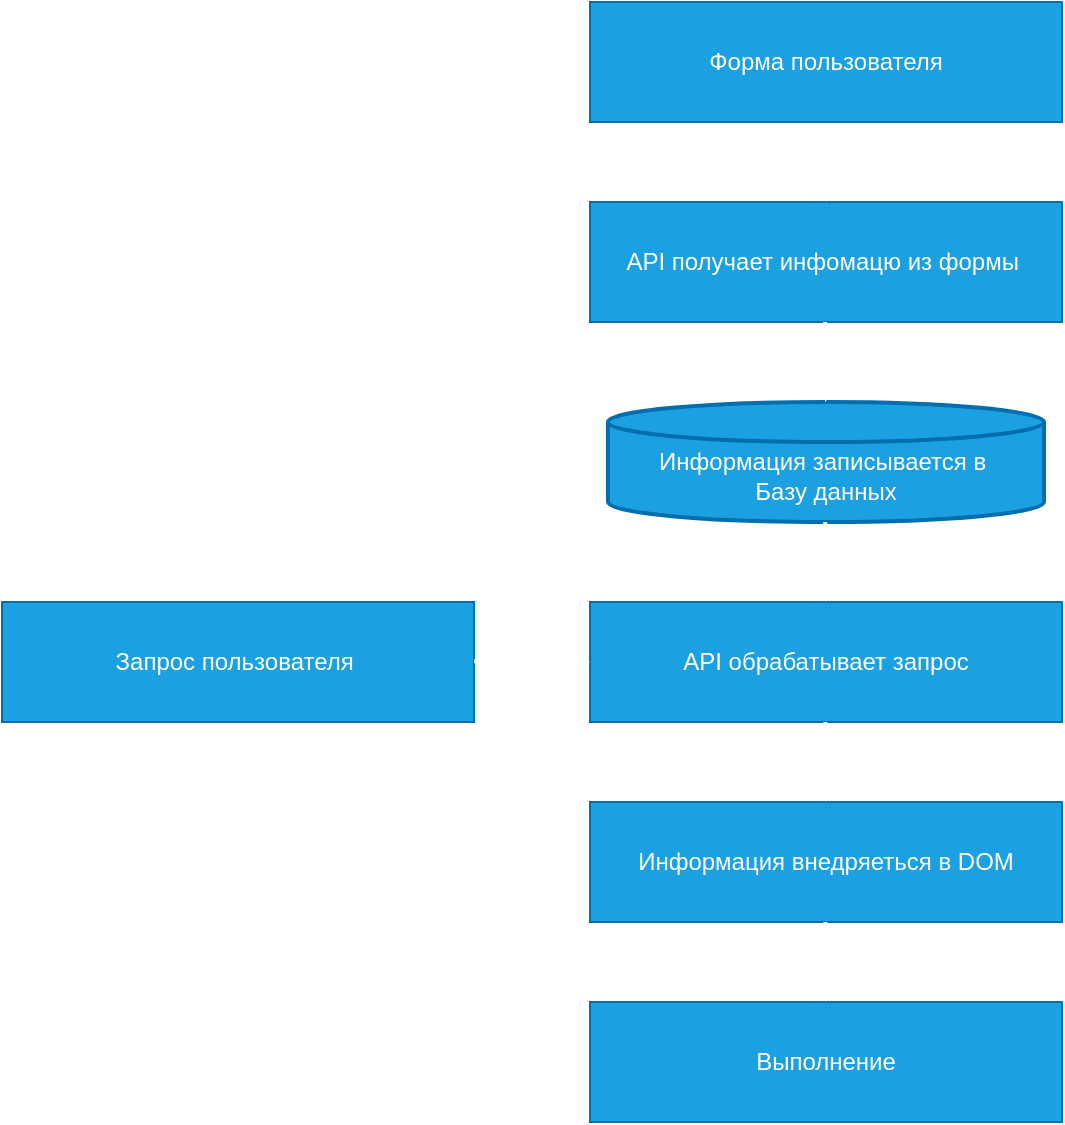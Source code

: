 <mxfile>
    <diagram id="R68SOKEH2wR5LUJzxgqq" name="Страница 1">
        <mxGraphModel dx="905" dy="622" grid="1" gridSize="10" guides="1" tooltips="1" connect="1" arrows="1" fold="1" page="0" pageScale="1" pageWidth="827" pageHeight="1169" background="none" math="0" shadow="0">
            <root>
                <mxCell id="0"/>
                <mxCell id="1" parent="0"/>
                <mxCell id="3" value="API получает инфомацю из формы " style="rounded=0;whiteSpace=wrap;fillColor=#1ba1e2;fontColor=#ffffff;strokeColor=#006EAF;metaEdit=1;fixDash=0;backgroundOutline=0;enumerate=0;comic=0;snapToPoint=0;shadow=0;" parent="1" vertex="1">
                    <mxGeometry x="354" y="190" width="236" height="60" as="geometry"/>
                </mxCell>
                <mxCell id="4" value="API обрабатывает запрос" style="rounded=0;whiteSpace=wrap;fillColor=#1ba1e2;fontColor=#ffffff;strokeColor=#006EAF;metaEdit=1;fixDash=0;backgroundOutline=0;enumerate=0;comic=0;snapToPoint=0;shadow=0;" parent="1" vertex="1">
                    <mxGeometry x="354" y="390" width="236" height="60" as="geometry"/>
                </mxCell>
                <mxCell id="5" value="Информация внедряеться в DOM" style="rounded=0;whiteSpace=wrap;fillColor=#1ba1e2;fontColor=#ffffff;strokeColor=#006EAF;metaEdit=1;fixDash=0;backgroundOutline=0;enumerate=0;comic=0;snapToPoint=0;shadow=0;" parent="1" vertex="1">
                    <mxGeometry x="354" y="490" width="236" height="60" as="geometry"/>
                </mxCell>
                <mxCell id="6" value="Выполнение" style="rounded=0;whiteSpace=wrap;fillColor=#1ba1e2;fontColor=#ffffff;strokeColor=#006EAF;metaEdit=1;fixDash=0;backgroundOutline=0;enumerate=0;comic=0;snapToPoint=0;shadow=0;" parent="1" vertex="1">
                    <mxGeometry x="354" y="590" width="236" height="60" as="geometry"/>
                </mxCell>
                <mxCell id="7" value="Запрос пользователя " style="rounded=0;whiteSpace=wrap;fillColor=#1ba1e2;fontColor=#ffffff;strokeColor=#006EAF;metaEdit=1;fixDash=0;backgroundOutline=0;enumerate=0;comic=0;snapToPoint=0;shadow=0;" parent="1" vertex="1">
                    <mxGeometry x="60" y="390" width="236" height="60" as="geometry"/>
                </mxCell>
                <mxCell id="9" value="&#10;Информация записывается в &#10;Базу данных" style="strokeWidth=2;shape=mxgraph.flowchart.database;whiteSpace=wrap;fillColor=#1ba1e2;fontColor=#ffffff;strokeColor=#006EAF;metaEdit=1;fixDash=0;backgroundOutline=0;enumerate=0;comic=0;snapToPoint=0;shadow=0;" parent="1" vertex="1">
                    <mxGeometry x="363" y="290" width="218" height="60" as="geometry"/>
                </mxCell>
                <mxCell id="11" value="" style="endArrow=classic;endSize=8;startSize=8;jumpSize=7;strokeWidth=2;metaEdit=1;fixDash=0;backgroundOutline=0;enumerate=0;comic=0;snapToPoint=0;shadow=0;strokeColor=#FFFFFF;fillColor=#1ba1e2;" parent="1" edge="1">
                    <mxGeometry width="50" height="50" relative="1" as="geometry">
                        <mxPoint x="471.64" y="150" as="sourcePoint"/>
                        <mxPoint x="472" y="190" as="targetPoint"/>
                    </mxGeometry>
                </mxCell>
                <mxCell id="20" value="" style="endArrow=classic;endSize=8;startSize=8;jumpSize=7;strokeWidth=2;metaEdit=1;fixDash=0;backgroundOutline=0;enumerate=0;comic=0;snapToPoint=0;shadow=0;strokeColor=#FFFFFF;" edge="1" parent="1">
                    <mxGeometry width="50" height="50" relative="1" as="geometry">
                        <mxPoint x="471.5" y="250" as="sourcePoint"/>
                        <mxPoint x="471.86" y="290" as="targetPoint"/>
                    </mxGeometry>
                </mxCell>
                <mxCell id="28" value="" style="endArrow=classic;endSize=8;startSize=8;jumpSize=7;strokeWidth=2;metaEdit=1;fixDash=0;backgroundOutline=0;enumerate=0;comic=0;snapToPoint=0;shadow=0;strokeColor=#FFFFFF;fillColor=#1ba1e2;" edge="1" parent="1">
                    <mxGeometry width="50" height="50" relative="1" as="geometry">
                        <mxPoint x="471.62" y="350" as="sourcePoint"/>
                        <mxPoint x="471.98" y="390.0" as="targetPoint"/>
                    </mxGeometry>
                </mxCell>
                <mxCell id="29" value="" style="endArrow=classic;endSize=8;startSize=8;jumpSize=7;strokeWidth=2;metaEdit=1;fixDash=0;backgroundOutline=0;enumerate=0;comic=0;snapToPoint=0;shadow=0;strokeColor=#FFFFFF;fillColor=#1ba1e2;" edge="1" parent="1">
                    <mxGeometry width="50" height="50" relative="1" as="geometry">
                        <mxPoint x="471.62" y="450" as="sourcePoint"/>
                        <mxPoint x="471.98" y="490.0" as="targetPoint"/>
                    </mxGeometry>
                </mxCell>
                <mxCell id="30" value="" style="endArrow=classic;endSize=8;startSize=8;jumpSize=7;strokeWidth=2;metaEdit=1;fixDash=0;backgroundOutline=0;enumerate=0;comic=0;snapToPoint=0;shadow=0;strokeColor=#FFFFFF;fillColor=#1ba1e2;" edge="1" parent="1">
                    <mxGeometry width="50" height="50" relative="1" as="geometry">
                        <mxPoint x="471.62" y="550" as="sourcePoint"/>
                        <mxPoint x="471.98" y="590.0" as="targetPoint"/>
                    </mxGeometry>
                </mxCell>
                <mxCell id="31" value="" style="endArrow=classic;endSize=8;startSize=8;jumpSize=7;strokeWidth=2;metaEdit=1;fixDash=0;backgroundOutline=0;enumerate=0;comic=0;snapToPoint=0;shadow=0;strokeColor=#FFFFFF;fillColor=#1ba1e2;entryX=0;entryY=0.5;entryDx=0;entryDy=0;" edge="1" parent="1" target="4">
                    <mxGeometry width="50" height="50" relative="1" as="geometry">
                        <mxPoint x="296.0" y="419.62" as="sourcePoint"/>
                        <mxPoint x="350" y="420" as="targetPoint"/>
                    </mxGeometry>
                </mxCell>
                <mxCell id="32" value="Форма пользователя" style="rounded=0;whiteSpace=wrap;fillColor=#1ba1e2;fontColor=#ffffff;strokeColor=#006EAF;" vertex="1" parent="1">
                    <mxGeometry x="354" y="90" width="236" height="60" as="geometry"/>
                </mxCell>
            </root>
        </mxGraphModel>
    </diagram>
</mxfile>